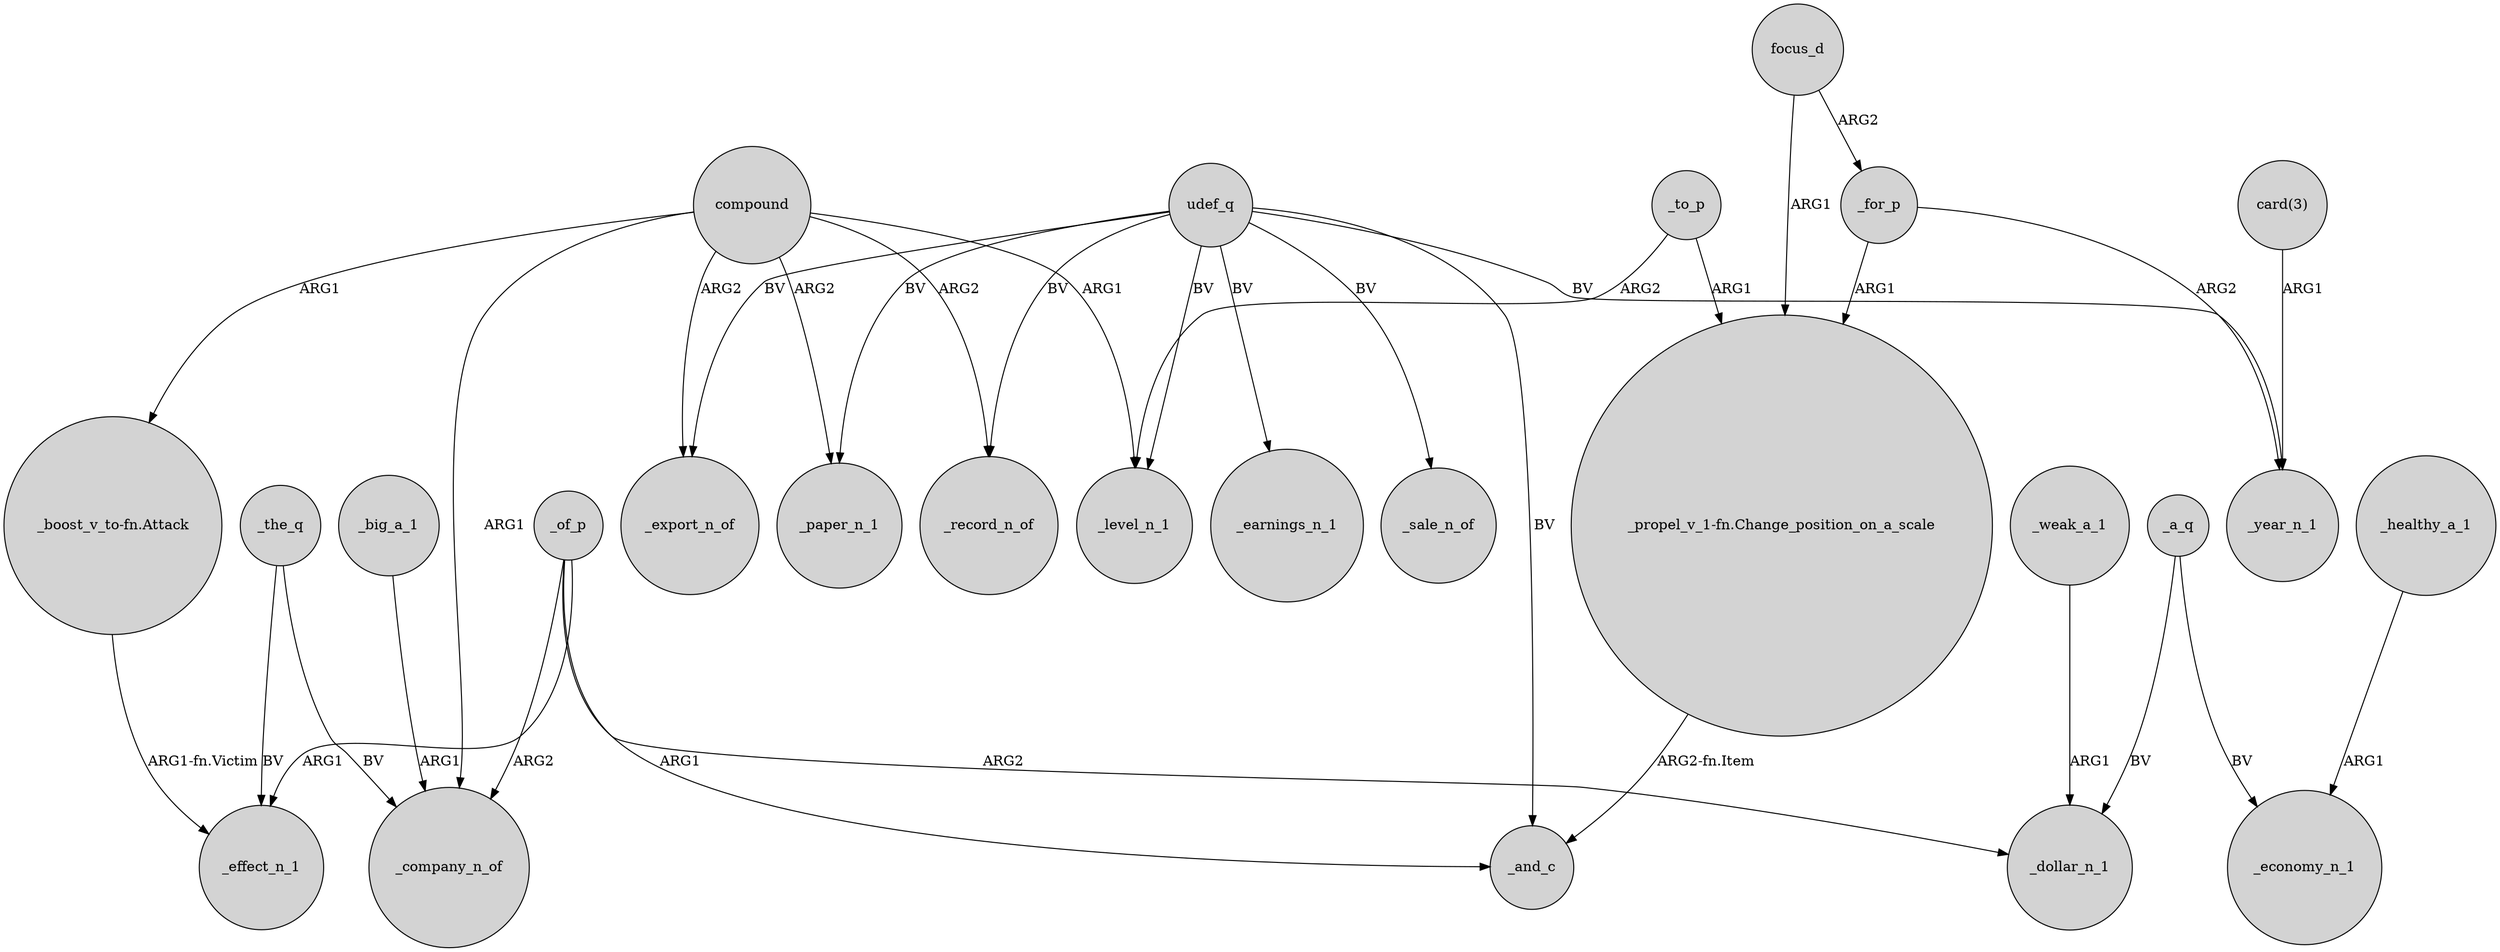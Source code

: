 digraph {
	node [shape=circle style=filled]
	compound -> _level_n_1 [label=ARG1]
	_to_p -> "_propel_v_1-fn.Change_position_on_a_scale" [label=ARG1]
	_of_p -> _effect_n_1 [label=ARG1]
	_a_q -> _dollar_n_1 [label=BV]
	udef_q -> _record_n_of [label=BV]
	udef_q -> _paper_n_1 [label=BV]
	_healthy_a_1 -> _economy_n_1 [label=ARG1]
	compound -> _paper_n_1 [label=ARG2]
	compound -> "_boost_v_to-fn.Attack" [label=ARG1]
	"_boost_v_to-fn.Attack" -> _effect_n_1 [label="ARG1-fn.Victim"]
	udef_q -> _export_n_of [label=BV]
	compound -> _company_n_of [label=ARG1]
	udef_q -> _sale_n_of [label=BV]
	compound -> _record_n_of [label=ARG2]
	udef_q -> _and_c [label=BV]
	focus_d -> "_propel_v_1-fn.Change_position_on_a_scale" [label=ARG1]
	"card(3)" -> _year_n_1 [label=ARG1]
	_of_p -> _and_c [label=ARG1]
	_for_p -> "_propel_v_1-fn.Change_position_on_a_scale" [label=ARG1]
	_the_q -> _effect_n_1 [label=BV]
	"_propel_v_1-fn.Change_position_on_a_scale" -> _and_c [label="ARG2-fn.Item"]
	udef_q -> _earnings_n_1 [label=BV]
	_big_a_1 -> _company_n_of [label=ARG1]
	udef_q -> _level_n_1 [label=BV]
	_a_q -> _economy_n_1 [label=BV]
	_weak_a_1 -> _dollar_n_1 [label=ARG1]
	_of_p -> _company_n_of [label=ARG2]
	_to_p -> _level_n_1 [label=ARG2]
	udef_q -> _year_n_1 [label=BV]
	compound -> _export_n_of [label=ARG2]
	_for_p -> _year_n_1 [label=ARG2]
	focus_d -> _for_p [label=ARG2]
	_of_p -> _dollar_n_1 [label=ARG2]
	_the_q -> _company_n_of [label=BV]
}
